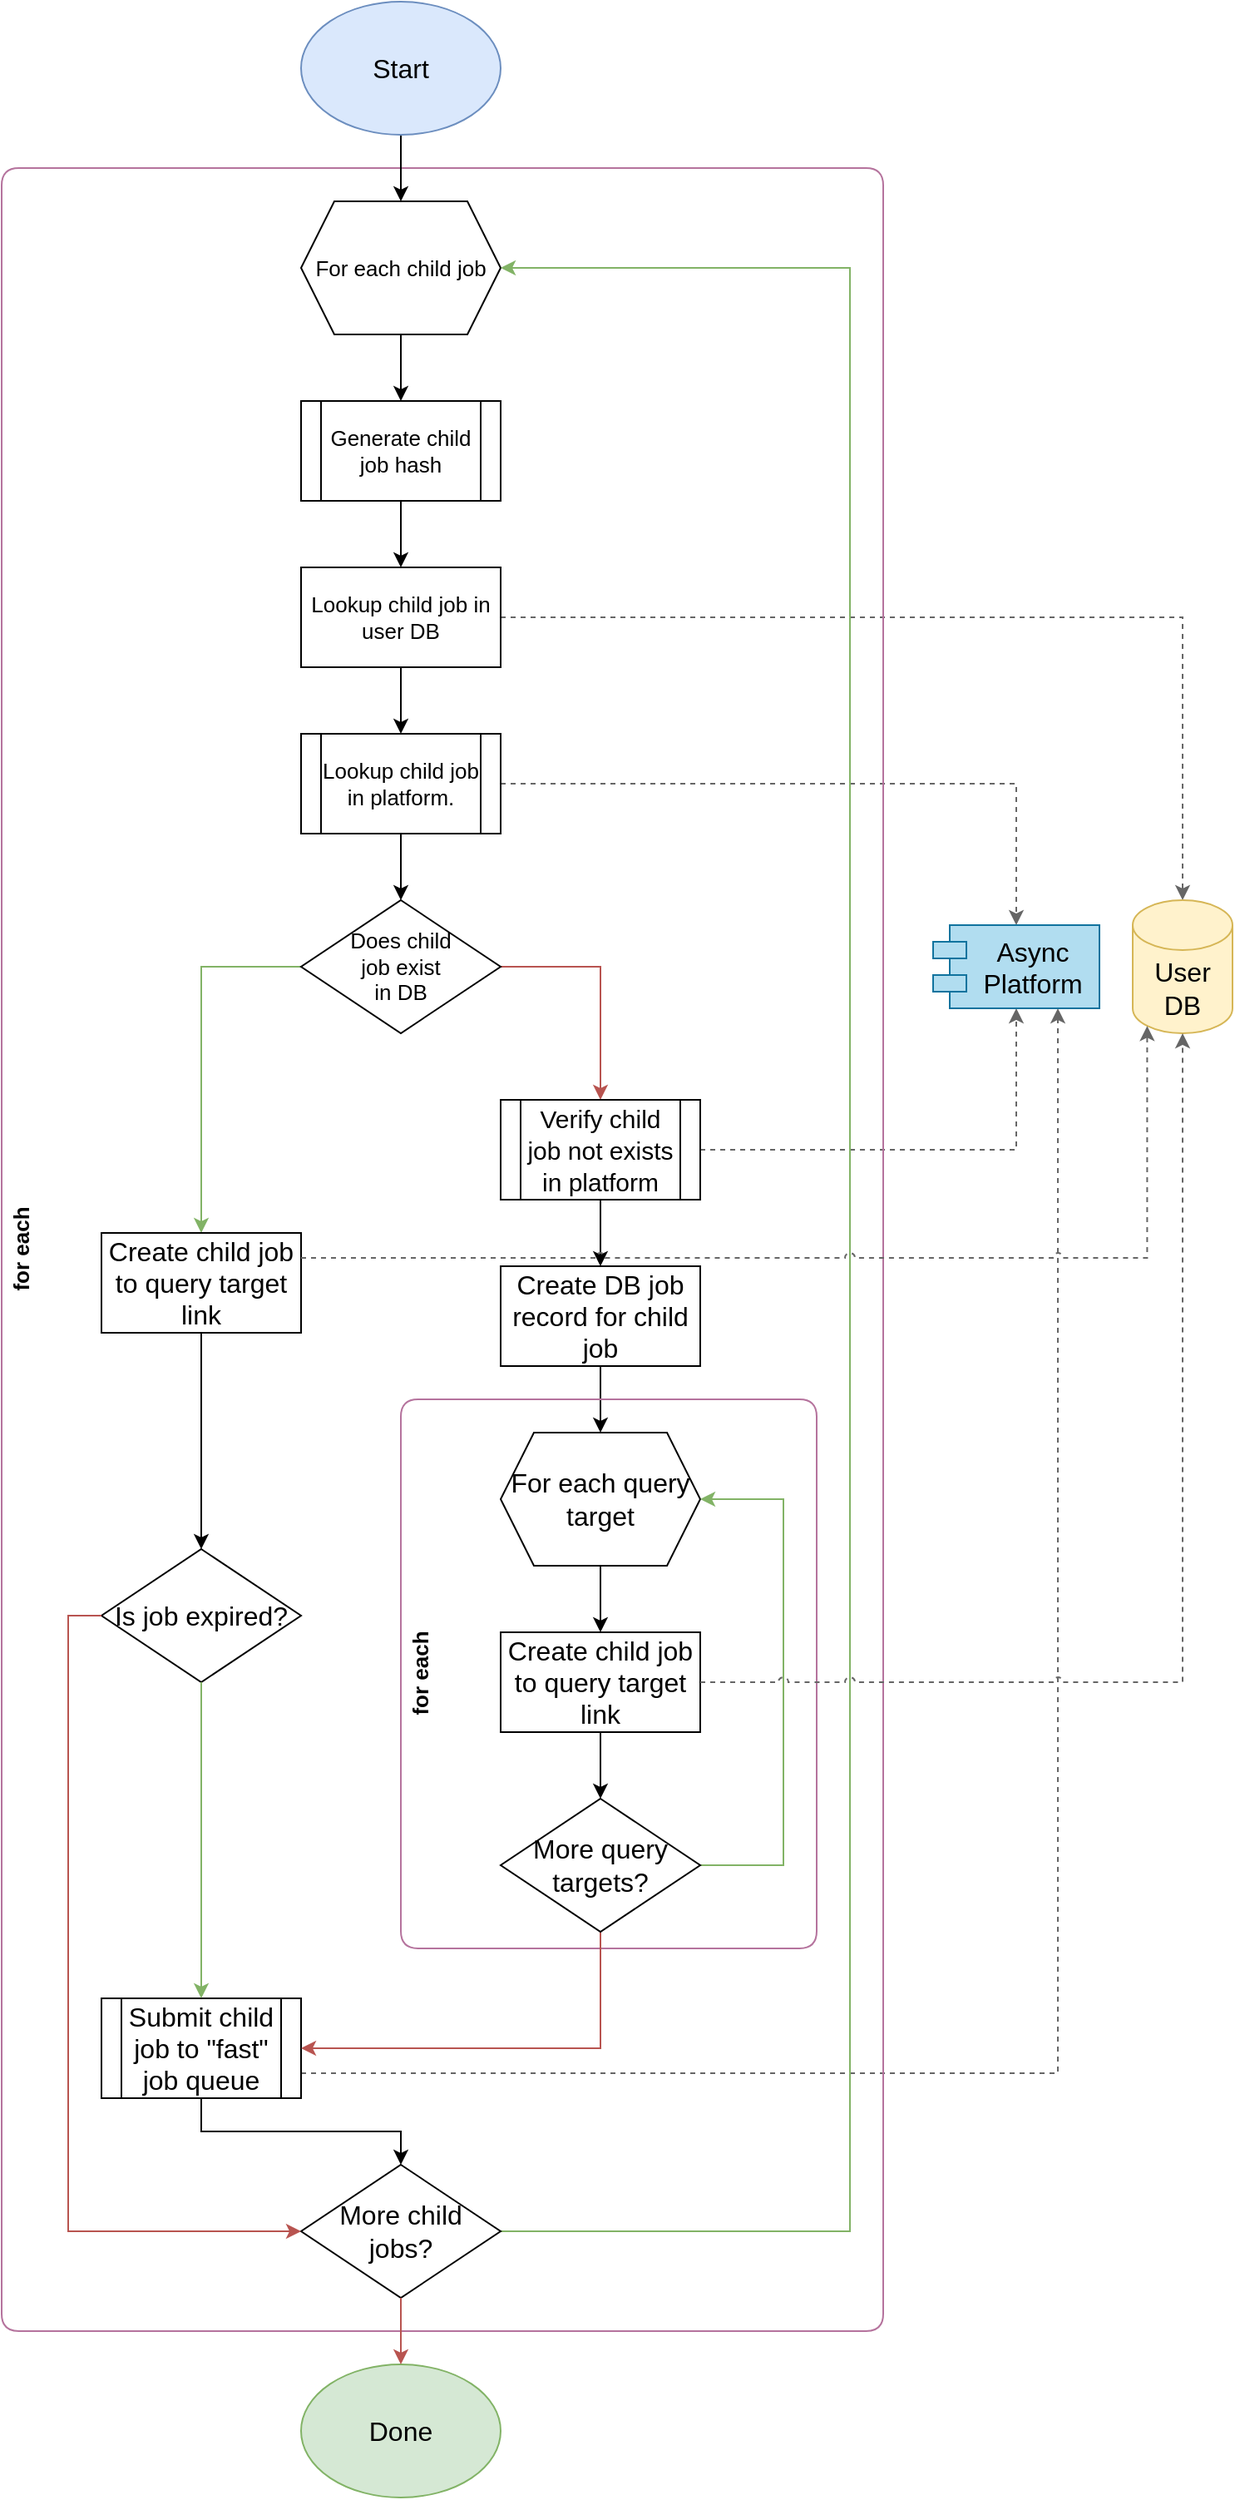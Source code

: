 <mxfile version="20.6.2" type="device"><diagram id="xZmWzmIeib2qqrK_e49w" name="Page-1"><mxGraphModel dx="1591" dy="864" grid="1" gridSize="10" guides="1" tooltips="1" connect="1" arrows="1" fold="1" page="1" pageScale="1" pageWidth="850" pageHeight="1100" math="0" shadow="0"><root><mxCell id="0"/><mxCell id="1" parent="0"/><mxCell id="cpomp4XHi9QV0GlCifx--1" style="edgeStyle=orthogonalEdgeStyle;rounded=0;orthogonalLoop=1;jettySize=auto;html=1;exitX=0.5;exitY=1;exitDx=0;exitDy=0;entryX=0.5;entryY=0;entryDx=0;entryDy=0;fontSize=13;" edge="1" parent="1" source="cpomp4XHi9QV0GlCifx--2" target="cpomp4XHi9QV0GlCifx--4"><mxGeometry relative="1" as="geometry"/></mxCell><mxCell id="cpomp4XHi9QV0GlCifx--2" value="For each child job" style="shape=hexagon;perimeter=hexagonPerimeter2;whiteSpace=wrap;html=1;fixedSize=1;fontSize=13;" vertex="1" parent="1"><mxGeometry x="180" y="120" width="120" height="80" as="geometry"/></mxCell><mxCell id="cpomp4XHi9QV0GlCifx--3" style="edgeStyle=orthogonalEdgeStyle;rounded=0;orthogonalLoop=1;jettySize=auto;html=1;exitX=0.5;exitY=1;exitDx=0;exitDy=0;entryX=0.5;entryY=0;entryDx=0;entryDy=0;fontSize=13;" edge="1" parent="1" source="cpomp4XHi9QV0GlCifx--4" target="cpomp4XHi9QV0GlCifx--6"><mxGeometry relative="1" as="geometry"/></mxCell><mxCell id="cpomp4XHi9QV0GlCifx--5" style="edgeStyle=orthogonalEdgeStyle;rounded=0;orthogonalLoop=1;jettySize=auto;html=1;exitX=0.5;exitY=1;exitDx=0;exitDy=0;entryX=0.5;entryY=0;entryDx=0;entryDy=0;fontSize=13;" edge="1" parent="1" source="cpomp4XHi9QV0GlCifx--6" target="cpomp4XHi9QV0GlCifx--8"><mxGeometry relative="1" as="geometry"/></mxCell><mxCell id="cpomp4XHi9QV0GlCifx--43" style="edgeStyle=orthogonalEdgeStyle;rounded=0;orthogonalLoop=1;jettySize=auto;html=1;exitX=1;exitY=0.5;exitDx=0;exitDy=0;entryX=0.5;entryY=0;entryDx=0;entryDy=0;entryPerimeter=0;fontSize=16;fillColor=#f5f5f5;strokeColor=#666666;dashed=1;jumpStyle=arc;" edge="1" parent="1" source="cpomp4XHi9QV0GlCifx--6" target="cpomp4XHi9QV0GlCifx--38"><mxGeometry relative="1" as="geometry"/></mxCell><mxCell id="cpomp4XHi9QV0GlCifx--6" value="Lookup child job in user DB" style="rounded=0;whiteSpace=wrap;html=1;fontSize=13;" vertex="1" parent="1"><mxGeometry x="180" y="340" width="120" height="60" as="geometry"/></mxCell><mxCell id="cpomp4XHi9QV0GlCifx--7" style="edgeStyle=orthogonalEdgeStyle;rounded=0;orthogonalLoop=1;jettySize=auto;html=1;exitX=0.5;exitY=1;exitDx=0;exitDy=0;entryX=0.5;entryY=0;entryDx=0;entryDy=0;fontSize=13;" edge="1" parent="1" source="cpomp4XHi9QV0GlCifx--8" target="cpomp4XHi9QV0GlCifx--11"><mxGeometry relative="1" as="geometry"/></mxCell><mxCell id="cpomp4XHi9QV0GlCifx--40" style="edgeStyle=orthogonalEdgeStyle;rounded=0;orthogonalLoop=1;jettySize=auto;html=1;exitX=1;exitY=0.5;exitDx=0;exitDy=0;entryX=0.5;entryY=0;entryDx=0;entryDy=0;fontSize=16;fillColor=#f5f5f5;strokeColor=#666666;dashed=1;jumpStyle=arc;" edge="1" parent="1" source="cpomp4XHi9QV0GlCifx--8" target="cpomp4XHi9QV0GlCifx--37"><mxGeometry relative="1" as="geometry"/></mxCell><mxCell id="cpomp4XHi9QV0GlCifx--8" value="Lookup child job in platform." style="shape=process;whiteSpace=wrap;html=1;backgroundOutline=1;fontSize=13;" vertex="1" parent="1"><mxGeometry x="180" y="440" width="120" height="60" as="geometry"/></mxCell><mxCell id="cpomp4XHi9QV0GlCifx--9" style="edgeStyle=orthogonalEdgeStyle;rounded=0;orthogonalLoop=1;jettySize=auto;html=1;exitX=0;exitY=0.5;exitDx=0;exitDy=0;entryX=0.5;entryY=0;entryDx=0;entryDy=0;fontSize=16;fillColor=#d5e8d4;strokeColor=#82b366;" edge="1" parent="1" source="cpomp4XHi9QV0GlCifx--11" target="cpomp4XHi9QV0GlCifx--30"><mxGeometry relative="1" as="geometry"/></mxCell><mxCell id="cpomp4XHi9QV0GlCifx--10" style="edgeStyle=orthogonalEdgeStyle;rounded=0;orthogonalLoop=1;jettySize=auto;html=1;exitX=1;exitY=0.5;exitDx=0;exitDy=0;entryX=0.5;entryY=0;entryDx=0;entryDy=0;fontSize=15;fillColor=#f8cecc;strokeColor=#b85450;" edge="1" parent="1" source="cpomp4XHi9QV0GlCifx--11" target="cpomp4XHi9QV0GlCifx--16"><mxGeometry relative="1" as="geometry"/></mxCell><mxCell id="cpomp4XHi9QV0GlCifx--11" value="&lt;font style=&quot;font-size: 13px;&quot;&gt;Does child&lt;br style=&quot;font-size: 13px;&quot;&gt;job exist&lt;br style=&quot;font-size: 13px;&quot;&gt;in DB&lt;/font&gt;" style="rhombus;whiteSpace=wrap;html=1;fontSize=13;" vertex="1" parent="1"><mxGeometry x="180" y="540" width="120" height="80" as="geometry"/></mxCell><mxCell id="cpomp4XHi9QV0GlCifx--13" style="edgeStyle=orthogonalEdgeStyle;rounded=0;orthogonalLoop=1;jettySize=auto;html=1;exitX=0.5;exitY=1;exitDx=0;exitDy=0;entryX=0.5;entryY=0;entryDx=0;entryDy=0;fontSize=15;" edge="1" parent="1" source="cpomp4XHi9QV0GlCifx--14" target="cpomp4XHi9QV0GlCifx--28"><mxGeometry relative="1" as="geometry"/></mxCell><mxCell id="cpomp4XHi9QV0GlCifx--42" style="edgeStyle=orthogonalEdgeStyle;rounded=0;orthogonalLoop=1;jettySize=auto;html=1;exitX=1;exitY=0.75;exitDx=0;exitDy=0;entryX=0.75;entryY=1;entryDx=0;entryDy=0;fontSize=16;fillColor=#f5f5f5;strokeColor=#666666;dashed=1;jumpStyle=arc;" edge="1" parent="1" source="cpomp4XHi9QV0GlCifx--14" target="cpomp4XHi9QV0GlCifx--37"><mxGeometry relative="1" as="geometry"/></mxCell><mxCell id="cpomp4XHi9QV0GlCifx--14" value="Submit child job to &quot;fast&quot; job queue" style="shape=process;whiteSpace=wrap;html=1;backgroundOutline=1;rounded=0;shadow=0;glass=0;sketch=0;fontSize=16;" vertex="1" parent="1"><mxGeometry x="60" y="1200" width="120" height="60" as="geometry"/></mxCell><mxCell id="cpomp4XHi9QV0GlCifx--15" style="edgeStyle=orthogonalEdgeStyle;rounded=0;orthogonalLoop=1;jettySize=auto;html=1;exitX=0.5;exitY=1;exitDx=0;exitDy=0;entryX=0.5;entryY=0;entryDx=0;entryDy=0;fontSize=15;" edge="1" parent="1" source="cpomp4XHi9QV0GlCifx--16" target="cpomp4XHi9QV0GlCifx--18"><mxGeometry relative="1" as="geometry"/></mxCell><mxCell id="cpomp4XHi9QV0GlCifx--41" style="edgeStyle=orthogonalEdgeStyle;rounded=0;orthogonalLoop=1;jettySize=auto;html=1;exitX=1;exitY=0.5;exitDx=0;exitDy=0;entryX=0.5;entryY=1;entryDx=0;entryDy=0;fontSize=16;fillColor=#f5f5f5;strokeColor=#666666;dashed=1;jumpStyle=arc;" edge="1" parent="1" source="cpomp4XHi9QV0GlCifx--16" target="cpomp4XHi9QV0GlCifx--37"><mxGeometry relative="1" as="geometry"/></mxCell><mxCell id="cpomp4XHi9QV0GlCifx--16" value="&lt;font style=&quot;font-size: 15px;&quot;&gt;Verify child job not exists in platform&lt;/font&gt;" style="shape=process;whiteSpace=wrap;html=1;backgroundOutline=1;rounded=0;shadow=0;glass=0;sketch=0;fontSize=16;" vertex="1" parent="1"><mxGeometry x="300" y="660" width="120" height="60" as="geometry"/></mxCell><mxCell id="cpomp4XHi9QV0GlCifx--17" style="edgeStyle=orthogonalEdgeStyle;rounded=0;orthogonalLoop=1;jettySize=auto;html=1;exitX=0.5;exitY=1;exitDx=0;exitDy=0;fontSize=15;" edge="1" parent="1" source="cpomp4XHi9QV0GlCifx--18" target="cpomp4XHi9QV0GlCifx--21"><mxGeometry relative="1" as="geometry"/></mxCell><mxCell id="cpomp4XHi9QV0GlCifx--18" value="Create DB job record for child job" style="rounded=0;whiteSpace=wrap;html=1;fontSize=16;" vertex="1" parent="1"><mxGeometry x="300" y="760" width="120" height="60" as="geometry"/></mxCell><mxCell id="cpomp4XHi9QV0GlCifx--19" value="for each" style="swimlane;horizontal=0;whiteSpace=wrap;html=1;fontSize=13;swimlaneLine=0;glass=0;shadow=0;sketch=0;rounded=1;strokeColor=#B5739D;" vertex="1" parent="1"><mxGeometry x="240" y="840" width="250" height="330" as="geometry"><mxRectangle x="260" y="300" width="40" height="80" as="alternateBounds"/></mxGeometry></mxCell><mxCell id="cpomp4XHi9QV0GlCifx--20" style="edgeStyle=orthogonalEdgeStyle;rounded=0;orthogonalLoop=1;jettySize=auto;html=1;exitX=0.5;exitY=1;exitDx=0;exitDy=0;entryX=0.5;entryY=0;entryDx=0;entryDy=0;fontSize=16;" edge="1" parent="1" source="cpomp4XHi9QV0GlCifx--21" target="cpomp4XHi9QV0GlCifx--23"><mxGeometry relative="1" as="geometry"/></mxCell><mxCell id="cpomp4XHi9QV0GlCifx--21" value="For each query target" style="shape=hexagon;perimeter=hexagonPerimeter2;whiteSpace=wrap;html=1;fixedSize=1;fontSize=16;" vertex="1" parent="1"><mxGeometry x="300" y="860" width="120" height="80" as="geometry"/></mxCell><mxCell id="cpomp4XHi9QV0GlCifx--22" style="edgeStyle=orthogonalEdgeStyle;rounded=0;orthogonalLoop=1;jettySize=auto;html=1;exitX=0.5;exitY=1;exitDx=0;exitDy=0;entryX=0.5;entryY=0;entryDx=0;entryDy=0;fontSize=16;" edge="1" parent="1" source="cpomp4XHi9QV0GlCifx--23" target="cpomp4XHi9QV0GlCifx--26"><mxGeometry relative="1" as="geometry"/></mxCell><mxCell id="cpomp4XHi9QV0GlCifx--23" value="Create child job to query target link" style="rounded=0;whiteSpace=wrap;html=1;fontSize=16;" vertex="1" parent="1"><mxGeometry x="300" y="980" width="120" height="60" as="geometry"/></mxCell><mxCell id="cpomp4XHi9QV0GlCifx--24" style="edgeStyle=orthogonalEdgeStyle;rounded=0;orthogonalLoop=1;jettySize=auto;html=1;exitX=1;exitY=0.5;exitDx=0;exitDy=0;entryX=1;entryY=0.5;entryDx=0;entryDy=0;fontSize=16;fillColor=#d5e8d4;strokeColor=#82b366;" edge="1" parent="1" source="cpomp4XHi9QV0GlCifx--26" target="cpomp4XHi9QV0GlCifx--21"><mxGeometry relative="1" as="geometry"><Array as="points"><mxPoint x="470" y="1120"/><mxPoint x="470" y="900"/></Array></mxGeometry></mxCell><mxCell id="cpomp4XHi9QV0GlCifx--25" style="edgeStyle=orthogonalEdgeStyle;rounded=0;orthogonalLoop=1;jettySize=auto;html=1;exitX=0.5;exitY=1;exitDx=0;exitDy=0;entryX=1;entryY=0.5;entryDx=0;entryDy=0;fontSize=15;fillColor=#f8cecc;strokeColor=#b85450;" edge="1" parent="1" source="cpomp4XHi9QV0GlCifx--26" target="cpomp4XHi9QV0GlCifx--14"><mxGeometry relative="1" as="geometry"/></mxCell><mxCell id="cpomp4XHi9QV0GlCifx--26" value="More query targets?" style="rhombus;whiteSpace=wrap;html=1;fontSize=16;" vertex="1" parent="1"><mxGeometry x="300" y="1080" width="120" height="80" as="geometry"/></mxCell><mxCell id="cpomp4XHi9QV0GlCifx--27" style="edgeStyle=orthogonalEdgeStyle;rounded=0;orthogonalLoop=1;jettySize=auto;html=1;exitX=1;exitY=0.5;exitDx=0;exitDy=0;entryX=1;entryY=0.5;entryDx=0;entryDy=0;fontSize=15;fillColor=#d5e8d4;strokeColor=#82b366;" edge="1" parent="1" source="cpomp4XHi9QV0GlCifx--28" target="cpomp4XHi9QV0GlCifx--2"><mxGeometry relative="1" as="geometry"><Array as="points"><mxPoint x="510" y="1340"/><mxPoint x="510" y="160"/></Array></mxGeometry></mxCell><mxCell id="cpomp4XHi9QV0GlCifx--29" value="for each" style="swimlane;horizontal=0;whiteSpace=wrap;html=1;fontSize=13;swimlaneLine=0;glass=0;shadow=0;sketch=0;rounded=1;strokeColor=#B5739D;" vertex="1" parent="1"><mxGeometry y="100" width="530" height="1300" as="geometry"><mxRectangle x="140" y="960" width="40" height="80" as="alternateBounds"/></mxGeometry></mxCell><mxCell id="cpomp4XHi9QV0GlCifx--30" value="Create child job to query target link" style="rounded=0;whiteSpace=wrap;html=1;fontSize=16;" vertex="1" parent="cpomp4XHi9QV0GlCifx--29"><mxGeometry x="60" y="640" width="120" height="60" as="geometry"/></mxCell><mxCell id="cpomp4XHi9QV0GlCifx--31" value="Is job expired?" style="rhombus;whiteSpace=wrap;html=1;fontSize=16;" vertex="1" parent="cpomp4XHi9QV0GlCifx--29"><mxGeometry x="60" y="830" width="120" height="80" as="geometry"/></mxCell><mxCell id="cpomp4XHi9QV0GlCifx--32" style="edgeStyle=orthogonalEdgeStyle;rounded=0;orthogonalLoop=1;jettySize=auto;html=1;exitX=0.5;exitY=1;exitDx=0;exitDy=0;fontSize=16;fillColor=#d5e8d4;strokeColor=#82b366;" edge="1" parent="cpomp4XHi9QV0GlCifx--29" source="cpomp4XHi9QV0GlCifx--31"><mxGeometry relative="1" as="geometry"><mxPoint x="120" y="1100" as="targetPoint"/></mxGeometry></mxCell><mxCell id="cpomp4XHi9QV0GlCifx--33" style="edgeStyle=orthogonalEdgeStyle;rounded=0;orthogonalLoop=1;jettySize=auto;html=1;exitX=0.5;exitY=1;exitDx=0;exitDy=0;fontSize=15;" edge="1" parent="cpomp4XHi9QV0GlCifx--29" source="cpomp4XHi9QV0GlCifx--30" target="cpomp4XHi9QV0GlCifx--31"><mxGeometry relative="1" as="geometry"/></mxCell><mxCell id="cpomp4XHi9QV0GlCifx--4" value="Generate child job hash" style="shape=process;whiteSpace=wrap;html=1;backgroundOutline=1;fontSize=13;" vertex="1" parent="cpomp4XHi9QV0GlCifx--29"><mxGeometry x="180" y="140" width="120" height="60" as="geometry"/></mxCell><mxCell id="cpomp4XHi9QV0GlCifx--28" value="More child&lt;br&gt;jobs?" style="rhombus;whiteSpace=wrap;html=1;fontSize=16;" vertex="1" parent="cpomp4XHi9QV0GlCifx--29"><mxGeometry x="180" y="1200" width="120" height="80" as="geometry"/></mxCell><mxCell id="cpomp4XHi9QV0GlCifx--12" style="edgeStyle=orthogonalEdgeStyle;rounded=0;orthogonalLoop=1;jettySize=auto;html=1;exitX=0;exitY=0.5;exitDx=0;exitDy=0;entryX=0;entryY=0.5;entryDx=0;entryDy=0;fontSize=15;fillColor=#f8cecc;strokeColor=#b85450;" edge="1" parent="cpomp4XHi9QV0GlCifx--29" source="cpomp4XHi9QV0GlCifx--31" target="cpomp4XHi9QV0GlCifx--28"><mxGeometry relative="1" as="geometry"/></mxCell><mxCell id="cpomp4XHi9QV0GlCifx--39" style="edgeStyle=orthogonalEdgeStyle;rounded=0;orthogonalLoop=1;jettySize=auto;html=1;exitX=0.5;exitY=1;exitDx=0;exitDy=0;entryX=0.5;entryY=0;entryDx=0;entryDy=0;fontSize=16;" edge="1" parent="1" source="cpomp4XHi9QV0GlCifx--34" target="cpomp4XHi9QV0GlCifx--2"><mxGeometry relative="1" as="geometry"/></mxCell><mxCell id="cpomp4XHi9QV0GlCifx--34" value="Start" style="ellipse;whiteSpace=wrap;html=1;fontSize=16;fillColor=#dae8fc;strokeColor=#6c8ebf;" vertex="1" parent="1"><mxGeometry x="180" width="120" height="80" as="geometry"/></mxCell><mxCell id="cpomp4XHi9QV0GlCifx--35" value="Done" style="ellipse;whiteSpace=wrap;html=1;fontSize=16;fillColor=#d5e8d4;strokeColor=#82b366;" vertex="1" parent="1"><mxGeometry x="180" y="1420" width="120" height="80" as="geometry"/></mxCell><mxCell id="cpomp4XHi9QV0GlCifx--36" style="edgeStyle=orthogonalEdgeStyle;rounded=0;orthogonalLoop=1;jettySize=auto;html=1;exitX=0.5;exitY=1;exitDx=0;exitDy=0;entryX=0.5;entryY=0;entryDx=0;entryDy=0;fontSize=16;fillColor=#f8cecc;strokeColor=#b85450;" edge="1" parent="1" source="cpomp4XHi9QV0GlCifx--28" target="cpomp4XHi9QV0GlCifx--35"><mxGeometry relative="1" as="geometry"/></mxCell><mxCell id="cpomp4XHi9QV0GlCifx--37" value="Async&#10;Platform" style="shape=module;align=left;spacingLeft=20;align=center;verticalAlign=top;fontSize=16;fillColor=#b1ddf0;strokeColor=#10739e;" vertex="1" parent="1"><mxGeometry x="560" y="555" width="100" height="50" as="geometry"/></mxCell><mxCell id="cpomp4XHi9QV0GlCifx--38" value="User&lt;br&gt;DB" style="shape=cylinder3;whiteSpace=wrap;html=1;boundedLbl=1;backgroundOutline=1;size=15;fontSize=16;fillColor=#fff2cc;strokeColor=#d6b656;" vertex="1" parent="1"><mxGeometry x="680" y="540" width="60" height="80" as="geometry"/></mxCell><mxCell id="cpomp4XHi9QV0GlCifx--44" style="edgeStyle=orthogonalEdgeStyle;rounded=0;orthogonalLoop=1;jettySize=auto;html=1;exitX=1;exitY=0.25;exitDx=0;exitDy=0;entryX=0.145;entryY=1;entryDx=0;entryDy=-4.35;entryPerimeter=0;fontSize=16;fillColor=#f5f5f5;strokeColor=#666666;dashed=1;jumpStyle=arc;" edge="1" parent="1" source="cpomp4XHi9QV0GlCifx--30" target="cpomp4XHi9QV0GlCifx--38"><mxGeometry relative="1" as="geometry"/></mxCell><mxCell id="cpomp4XHi9QV0GlCifx--45" style="edgeStyle=orthogonalEdgeStyle;rounded=0;orthogonalLoop=1;jettySize=auto;html=1;exitX=1;exitY=0.5;exitDx=0;exitDy=0;entryX=0.5;entryY=1;entryDx=0;entryDy=0;entryPerimeter=0;fontSize=16;fillColor=#f5f5f5;strokeColor=#666666;dashed=1;jumpStyle=arc;" edge="1" parent="1" source="cpomp4XHi9QV0GlCifx--23" target="cpomp4XHi9QV0GlCifx--38"><mxGeometry relative="1" as="geometry"/></mxCell></root></mxGraphModel></diagram></mxfile>